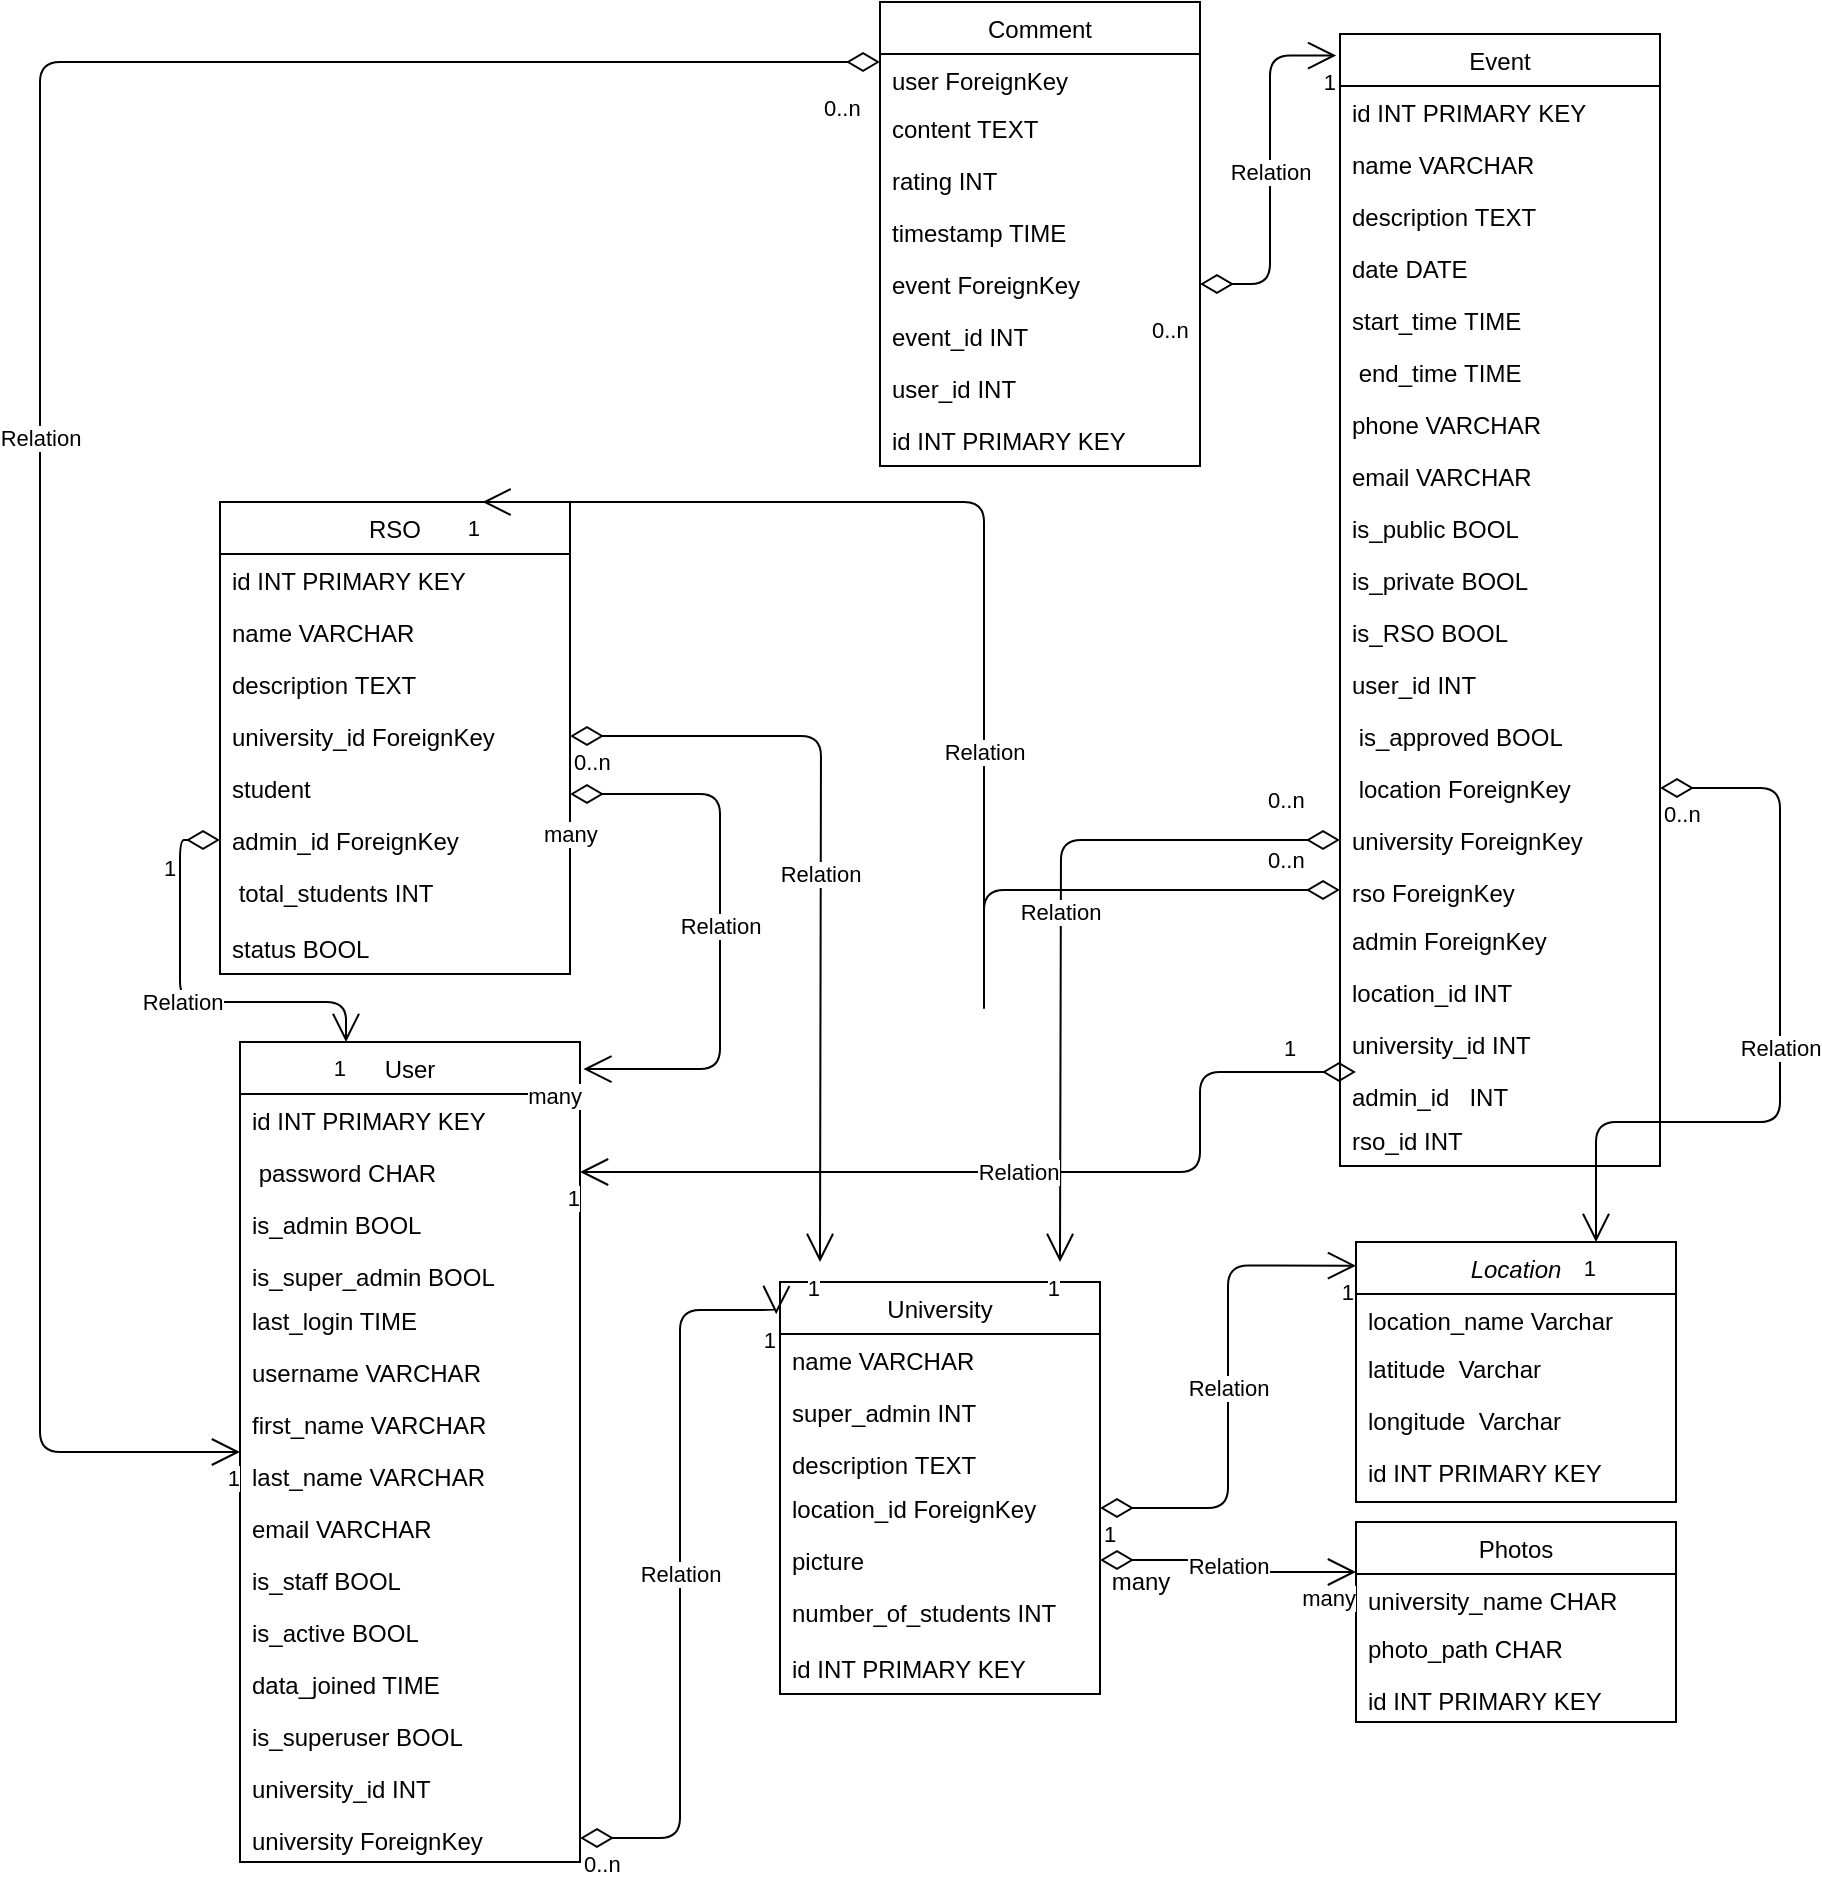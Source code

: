 <mxfile version="14.6.1" type="github">
  <diagram id="C5RBs43oDa-KdzZeNtuy" name="Page-1">
    <mxGraphModel dx="1914" dy="773" grid="1" gridSize="10" guides="1" tooltips="1" connect="1" arrows="1" fold="1" page="1" pageScale="1" pageWidth="827" pageHeight="1169" math="0" shadow="0">
      <root>
        <mxCell id="WIyWlLk6GJQsqaUBKTNV-0" />
        <mxCell id="WIyWlLk6GJQsqaUBKTNV-1" parent="WIyWlLk6GJQsqaUBKTNV-0" />
        <mxCell id="zkfFHV4jXpPFQw0GAbJ--0" value="Location" style="swimlane;fontStyle=2;align=center;verticalAlign=top;childLayout=stackLayout;horizontal=1;startSize=26;horizontalStack=0;resizeParent=1;resizeLast=0;collapsible=1;marginBottom=0;rounded=0;shadow=0;strokeWidth=1;" parent="WIyWlLk6GJQsqaUBKTNV-1" vertex="1">
          <mxGeometry x="608" y="660" width="160" height="130" as="geometry">
            <mxRectangle x="230" y="140" width="160" height="26" as="alternateBounds" />
          </mxGeometry>
        </mxCell>
        <mxCell id="zkfFHV4jXpPFQw0GAbJ--1" value="location_name Varchar" style="text;align=left;verticalAlign=top;spacingLeft=4;spacingRight=4;overflow=hidden;rotatable=0;points=[[0,0.5],[1,0.5]];portConstraint=eastwest;" parent="zkfFHV4jXpPFQw0GAbJ--0" vertex="1">
          <mxGeometry y="26" width="160" height="24" as="geometry" />
        </mxCell>
        <mxCell id="zkfFHV4jXpPFQw0GAbJ--2" value="latitude  Varchar" style="text;align=left;verticalAlign=top;spacingLeft=4;spacingRight=4;overflow=hidden;rotatable=0;points=[[0,0.5],[1,0.5]];portConstraint=eastwest;rounded=0;shadow=0;html=0;" parent="zkfFHV4jXpPFQw0GAbJ--0" vertex="1">
          <mxGeometry y="50" width="160" height="26" as="geometry" />
        </mxCell>
        <mxCell id="zkfFHV4jXpPFQw0GAbJ--3" value="longitude  Varchar" style="text;align=left;verticalAlign=top;spacingLeft=4;spacingRight=4;overflow=hidden;rotatable=0;points=[[0,0.5],[1,0.5]];portConstraint=eastwest;rounded=0;shadow=0;html=0;" parent="zkfFHV4jXpPFQw0GAbJ--0" vertex="1">
          <mxGeometry y="76" width="160" height="26" as="geometry" />
        </mxCell>
        <mxCell id="D5qPZTflFpGkJDpAW6bO-4" value="id INT PRIMARY KEY" style="text;strokeColor=none;fillColor=none;align=left;verticalAlign=top;spacingLeft=4;spacingRight=4;overflow=hidden;rotatable=0;points=[[0,0.5],[1,0.5]];portConstraint=eastwest;" vertex="1" parent="zkfFHV4jXpPFQw0GAbJ--0">
          <mxGeometry y="102" width="160" height="18" as="geometry" />
        </mxCell>
        <mxCell id="zkfFHV4jXpPFQw0GAbJ--6" value="Comment" style="swimlane;fontStyle=0;align=center;verticalAlign=top;childLayout=stackLayout;horizontal=1;startSize=26;horizontalStack=0;resizeParent=1;resizeLast=0;collapsible=1;marginBottom=0;rounded=0;shadow=0;strokeWidth=1;" parent="WIyWlLk6GJQsqaUBKTNV-1" vertex="1">
          <mxGeometry x="370" y="40" width="160" height="232" as="geometry">
            <mxRectangle x="130" y="380" width="160" height="26" as="alternateBounds" />
          </mxGeometry>
        </mxCell>
        <mxCell id="zkfFHV4jXpPFQw0GAbJ--7" value="user ForeignKey" style="text;align=left;verticalAlign=top;spacingLeft=4;spacingRight=4;overflow=hidden;rotatable=0;points=[[0,0.5],[1,0.5]];portConstraint=eastwest;" parent="zkfFHV4jXpPFQw0GAbJ--6" vertex="1">
          <mxGeometry y="26" width="160" height="24" as="geometry" />
        </mxCell>
        <mxCell id="zkfFHV4jXpPFQw0GAbJ--8" value="content TEXT" style="text;align=left;verticalAlign=top;spacingLeft=4;spacingRight=4;overflow=hidden;rotatable=0;points=[[0,0.5],[1,0.5]];portConstraint=eastwest;rounded=0;shadow=0;html=0;" parent="zkfFHV4jXpPFQw0GAbJ--6" vertex="1">
          <mxGeometry y="50" width="160" height="26" as="geometry" />
        </mxCell>
        <mxCell id="zkfFHV4jXpPFQw0GAbJ--11" value="rating INT" style="text;align=left;verticalAlign=top;spacingLeft=4;spacingRight=4;overflow=hidden;rotatable=0;points=[[0,0.5],[1,0.5]];portConstraint=eastwest;" parent="zkfFHV4jXpPFQw0GAbJ--6" vertex="1">
          <mxGeometry y="76" width="160" height="26" as="geometry" />
        </mxCell>
        <mxCell id="HM3rlEf0eVwTgFndGlFB-37" value="timestamp TIME" style="text;strokeColor=none;fillColor=none;align=left;verticalAlign=top;spacingLeft=4;spacingRight=4;overflow=hidden;rotatable=0;points=[[0,0.5],[1,0.5]];portConstraint=eastwest;" parent="zkfFHV4jXpPFQw0GAbJ--6" vertex="1">
          <mxGeometry y="102" width="160" height="26" as="geometry" />
        </mxCell>
        <mxCell id="HM3rlEf0eVwTgFndGlFB-38" value="event ForeignKey" style="text;strokeColor=none;fillColor=none;align=left;verticalAlign=top;spacingLeft=4;spacingRight=4;overflow=hidden;rotatable=0;points=[[0,0.5],[1,0.5]];portConstraint=eastwest;" parent="zkfFHV4jXpPFQw0GAbJ--6" vertex="1">
          <mxGeometry y="128" width="160" height="26" as="geometry" />
        </mxCell>
        <mxCell id="D5qPZTflFpGkJDpAW6bO-6" value="event_id INT" style="text;strokeColor=none;fillColor=none;align=left;verticalAlign=top;spacingLeft=4;spacingRight=4;overflow=hidden;rotatable=0;points=[[0,0.5],[1,0.5]];portConstraint=eastwest;" vertex="1" parent="zkfFHV4jXpPFQw0GAbJ--6">
          <mxGeometry y="154" width="160" height="26" as="geometry" />
        </mxCell>
        <mxCell id="D5qPZTflFpGkJDpAW6bO-7" value="user_id INT" style="text;strokeColor=none;fillColor=none;align=left;verticalAlign=top;spacingLeft=4;spacingRight=4;overflow=hidden;rotatable=0;points=[[0,0.5],[1,0.5]];portConstraint=eastwest;" vertex="1" parent="zkfFHV4jXpPFQw0GAbJ--6">
          <mxGeometry y="180" width="160" height="26" as="geometry" />
        </mxCell>
        <mxCell id="D5qPZTflFpGkJDpAW6bO-8" value="id INT PRIMARY KEY" style="text;strokeColor=none;fillColor=none;align=left;verticalAlign=top;spacingLeft=4;spacingRight=4;overflow=hidden;rotatable=0;points=[[0,0.5],[1,0.5]];portConstraint=eastwest;" vertex="1" parent="zkfFHV4jXpPFQw0GAbJ--6">
          <mxGeometry y="206" width="160" height="26" as="geometry" />
        </mxCell>
        <mxCell id="zkfFHV4jXpPFQw0GAbJ--13" value="Photos" style="swimlane;fontStyle=0;align=center;verticalAlign=top;childLayout=stackLayout;horizontal=1;startSize=26;horizontalStack=0;resizeParent=1;resizeLast=0;collapsible=1;marginBottom=0;rounded=0;shadow=0;strokeWidth=1;" parent="WIyWlLk6GJQsqaUBKTNV-1" vertex="1">
          <mxGeometry x="608" y="800" width="160" height="100" as="geometry">
            <mxRectangle x="290" y="590" width="170" height="26" as="alternateBounds" />
          </mxGeometry>
        </mxCell>
        <mxCell id="zkfFHV4jXpPFQw0GAbJ--14" value="university_name CHAR" style="text;align=left;verticalAlign=top;spacingLeft=4;spacingRight=4;overflow=hidden;rotatable=0;points=[[0,0.5],[1,0.5]];portConstraint=eastwest;" parent="zkfFHV4jXpPFQw0GAbJ--13" vertex="1">
          <mxGeometry y="26" width="160" height="24" as="geometry" />
        </mxCell>
        <mxCell id="HM3rlEf0eVwTgFndGlFB-47" value="photo_path CHAR" style="text;strokeColor=none;fillColor=none;align=left;verticalAlign=top;spacingLeft=4;spacingRight=4;overflow=hidden;rotatable=0;points=[[0,0.5],[1,0.5]];portConstraint=eastwest;" parent="zkfFHV4jXpPFQw0GAbJ--13" vertex="1">
          <mxGeometry y="50" width="160" height="26" as="geometry" />
        </mxCell>
        <mxCell id="D5qPZTflFpGkJDpAW6bO-9" value="id INT PRIMARY KEY" style="text;strokeColor=none;fillColor=none;align=left;verticalAlign=top;spacingLeft=4;spacingRight=4;overflow=hidden;rotatable=0;points=[[0,0.5],[1,0.5]];portConstraint=eastwest;" vertex="1" parent="zkfFHV4jXpPFQw0GAbJ--13">
          <mxGeometry y="76" width="160" height="24" as="geometry" />
        </mxCell>
        <mxCell id="zkfFHV4jXpPFQw0GAbJ--17" value="Event" style="swimlane;fontStyle=0;align=center;verticalAlign=top;childLayout=stackLayout;horizontal=1;startSize=26;horizontalStack=0;resizeParent=1;resizeLast=0;collapsible=1;marginBottom=0;rounded=0;shadow=0;strokeWidth=1;" parent="WIyWlLk6GJQsqaUBKTNV-1" vertex="1">
          <mxGeometry x="600" y="56" width="160" height="566" as="geometry">
            <mxRectangle x="508" y="120" width="160" height="26" as="alternateBounds" />
          </mxGeometry>
        </mxCell>
        <mxCell id="zkfFHV4jXpPFQw0GAbJ--19" value="id INT PRIMARY KEY" style="text;align=left;verticalAlign=top;spacingLeft=4;spacingRight=4;overflow=hidden;rotatable=0;points=[[0,0.5],[1,0.5]];portConstraint=eastwest;rounded=0;shadow=0;html=0;" parent="zkfFHV4jXpPFQw0GAbJ--17" vertex="1">
          <mxGeometry y="26" width="160" height="26" as="geometry" />
        </mxCell>
        <mxCell id="zkfFHV4jXpPFQw0GAbJ--20" value="name VARCHAR" style="text;align=left;verticalAlign=top;spacingLeft=4;spacingRight=4;overflow=hidden;rotatable=0;points=[[0,0.5],[1,0.5]];portConstraint=eastwest;rounded=0;shadow=0;html=0;" parent="zkfFHV4jXpPFQw0GAbJ--17" vertex="1">
          <mxGeometry y="52" width="160" height="26" as="geometry" />
        </mxCell>
        <mxCell id="zkfFHV4jXpPFQw0GAbJ--21" value="description TEXT" style="text;align=left;verticalAlign=top;spacingLeft=4;spacingRight=4;overflow=hidden;rotatable=0;points=[[0,0.5],[1,0.5]];portConstraint=eastwest;rounded=0;shadow=0;html=0;" parent="zkfFHV4jXpPFQw0GAbJ--17" vertex="1">
          <mxGeometry y="78" width="160" height="26" as="geometry" />
        </mxCell>
        <mxCell id="zkfFHV4jXpPFQw0GAbJ--22" value="date DATE" style="text;align=left;verticalAlign=top;spacingLeft=4;spacingRight=4;overflow=hidden;rotatable=0;points=[[0,0.5],[1,0.5]];portConstraint=eastwest;rounded=0;shadow=0;html=0;" parent="zkfFHV4jXpPFQw0GAbJ--17" vertex="1">
          <mxGeometry y="104" width="160" height="26" as="geometry" />
        </mxCell>
        <mxCell id="HM3rlEf0eVwTgFndGlFB-17" value="start_time TIME" style="text;strokeColor=none;fillColor=none;align=left;verticalAlign=top;spacingLeft=4;spacingRight=4;overflow=hidden;rotatable=0;points=[[0,0.5],[1,0.5]];portConstraint=eastwest;" parent="zkfFHV4jXpPFQw0GAbJ--17" vertex="1">
          <mxGeometry y="130" width="160" height="26" as="geometry" />
        </mxCell>
        <mxCell id="HM3rlEf0eVwTgFndGlFB-18" value=" end_time TIME" style="text;strokeColor=none;fillColor=none;align=left;verticalAlign=top;spacingLeft=4;spacingRight=4;overflow=hidden;rotatable=0;points=[[0,0.5],[1,0.5]];portConstraint=eastwest;" parent="zkfFHV4jXpPFQw0GAbJ--17" vertex="1">
          <mxGeometry y="156" width="160" height="26" as="geometry" />
        </mxCell>
        <mxCell id="HM3rlEf0eVwTgFndGlFB-19" value="phone VARCHAR" style="text;strokeColor=none;fillColor=none;align=left;verticalAlign=top;spacingLeft=4;spacingRight=4;overflow=hidden;rotatable=0;points=[[0,0.5],[1,0.5]];portConstraint=eastwest;" parent="zkfFHV4jXpPFQw0GAbJ--17" vertex="1">
          <mxGeometry y="182" width="160" height="26" as="geometry" />
        </mxCell>
        <mxCell id="HM3rlEf0eVwTgFndGlFB-20" value="email VARCHAR" style="text;strokeColor=none;fillColor=none;align=left;verticalAlign=top;spacingLeft=4;spacingRight=4;overflow=hidden;rotatable=0;points=[[0,0.5],[1,0.5]];portConstraint=eastwest;" parent="zkfFHV4jXpPFQw0GAbJ--17" vertex="1">
          <mxGeometry y="208" width="160" height="26" as="geometry" />
        </mxCell>
        <mxCell id="HM3rlEf0eVwTgFndGlFB-21" value="is_public BOOL" style="text;strokeColor=none;fillColor=none;align=left;verticalAlign=top;spacingLeft=4;spacingRight=4;overflow=hidden;rotatable=0;points=[[0,0.5],[1,0.5]];portConstraint=eastwest;" parent="zkfFHV4jXpPFQw0GAbJ--17" vertex="1">
          <mxGeometry y="234" width="160" height="26" as="geometry" />
        </mxCell>
        <mxCell id="HM3rlEf0eVwTgFndGlFB-24" value="is_private BOOL" style="text;strokeColor=none;fillColor=none;align=left;verticalAlign=top;spacingLeft=4;spacingRight=4;overflow=hidden;rotatable=0;points=[[0,0.5],[1,0.5]];portConstraint=eastwest;" parent="zkfFHV4jXpPFQw0GAbJ--17" vertex="1">
          <mxGeometry y="260" width="160" height="26" as="geometry" />
        </mxCell>
        <mxCell id="HM3rlEf0eVwTgFndGlFB-29" value="is_RSO BOOL" style="text;strokeColor=none;fillColor=none;align=left;verticalAlign=top;spacingLeft=4;spacingRight=4;overflow=hidden;rotatable=0;points=[[0,0.5],[1,0.5]];portConstraint=eastwest;" parent="zkfFHV4jXpPFQw0GAbJ--17" vertex="1">
          <mxGeometry y="286" width="160" height="26" as="geometry" />
        </mxCell>
        <mxCell id="HM3rlEf0eVwTgFndGlFB-30" value="user_id INT" style="text;strokeColor=none;fillColor=none;align=left;verticalAlign=top;spacingLeft=4;spacingRight=4;overflow=hidden;rotatable=0;points=[[0,0.5],[1,0.5]];portConstraint=eastwest;" parent="zkfFHV4jXpPFQw0GAbJ--17" vertex="1">
          <mxGeometry y="312" width="160" height="26" as="geometry" />
        </mxCell>
        <mxCell id="HM3rlEf0eVwTgFndGlFB-31" value=" is_approved BOOL" style="text;strokeColor=none;fillColor=none;align=left;verticalAlign=top;spacingLeft=4;spacingRight=4;overflow=hidden;rotatable=0;points=[[0,0.5],[1,0.5]];portConstraint=eastwest;" parent="zkfFHV4jXpPFQw0GAbJ--17" vertex="1">
          <mxGeometry y="338" width="160" height="26" as="geometry" />
        </mxCell>
        <mxCell id="HM3rlEf0eVwTgFndGlFB-32" value=" location ForeignKey" style="text;strokeColor=none;fillColor=none;align=left;verticalAlign=top;spacingLeft=4;spacingRight=4;overflow=hidden;rotatable=0;points=[[0,0.5],[1,0.5]];portConstraint=eastwest;" parent="zkfFHV4jXpPFQw0GAbJ--17" vertex="1">
          <mxGeometry y="364" width="160" height="26" as="geometry" />
        </mxCell>
        <mxCell id="HM3rlEf0eVwTgFndGlFB-33" value="university ForeignKey" style="text;strokeColor=none;fillColor=none;align=left;verticalAlign=top;spacingLeft=4;spacingRight=4;overflow=hidden;rotatable=0;points=[[0,0.5],[1,0.5]];portConstraint=eastwest;" parent="zkfFHV4jXpPFQw0GAbJ--17" vertex="1">
          <mxGeometry y="390" width="160" height="26" as="geometry" />
        </mxCell>
        <mxCell id="HM3rlEf0eVwTgFndGlFB-34" value="rso ForeignKey" style="text;strokeColor=none;fillColor=none;align=left;verticalAlign=top;spacingLeft=4;spacingRight=4;overflow=hidden;rotatable=0;points=[[0,0.5],[1,0.5]];portConstraint=eastwest;" parent="zkfFHV4jXpPFQw0GAbJ--17" vertex="1">
          <mxGeometry y="416" width="160" height="24" as="geometry" />
        </mxCell>
        <mxCell id="HM3rlEf0eVwTgFndGlFB-36" value="admin ForeignKey" style="text;strokeColor=none;fillColor=none;align=left;verticalAlign=top;spacingLeft=4;spacingRight=4;overflow=hidden;rotatable=0;points=[[0,0.5],[1,0.5]];portConstraint=eastwest;" parent="zkfFHV4jXpPFQw0GAbJ--17" vertex="1">
          <mxGeometry y="440" width="160" height="26" as="geometry" />
        </mxCell>
        <mxCell id="D5qPZTflFpGkJDpAW6bO-0" value="location_id INT" style="text;strokeColor=none;fillColor=none;align=left;verticalAlign=top;spacingLeft=4;spacingRight=4;overflow=hidden;rotatable=0;points=[[0,0.5],[1,0.5]];portConstraint=eastwest;" vertex="1" parent="zkfFHV4jXpPFQw0GAbJ--17">
          <mxGeometry y="466" width="160" height="26" as="geometry" />
        </mxCell>
        <mxCell id="D5qPZTflFpGkJDpAW6bO-1" value="university_id INT" style="text;strokeColor=none;fillColor=none;align=left;verticalAlign=top;spacingLeft=4;spacingRight=4;overflow=hidden;rotatable=0;points=[[0,0.5],[1,0.5]];portConstraint=eastwest;" vertex="1" parent="zkfFHV4jXpPFQw0GAbJ--17">
          <mxGeometry y="492" width="160" height="26" as="geometry" />
        </mxCell>
        <mxCell id="D5qPZTflFpGkJDpAW6bO-2" value="admin_id   INT" style="text;strokeColor=none;fillColor=none;align=left;verticalAlign=top;spacingLeft=4;spacingRight=4;overflow=hidden;rotatable=0;points=[[0,0.5],[1,0.5]];portConstraint=eastwest;" vertex="1" parent="zkfFHV4jXpPFQw0GAbJ--17">
          <mxGeometry y="518" width="160" height="22" as="geometry" />
        </mxCell>
        <mxCell id="D5qPZTflFpGkJDpAW6bO-3" value="rso_id INT" style="text;strokeColor=none;fillColor=none;align=left;verticalAlign=top;spacingLeft=4;spacingRight=4;overflow=hidden;rotatable=0;points=[[0,0.5],[1,0.5]];portConstraint=eastwest;" vertex="1" parent="zkfFHV4jXpPFQw0GAbJ--17">
          <mxGeometry y="540" width="160" height="26" as="geometry" />
        </mxCell>
        <mxCell id="HM3rlEf0eVwTgFndGlFB-8" value="RSO" style="swimlane;fontStyle=0;childLayout=stackLayout;horizontal=1;startSize=26;fillColor=none;horizontalStack=0;resizeParent=1;resizeParentMax=0;resizeLast=0;collapsible=1;marginBottom=0;" parent="WIyWlLk6GJQsqaUBKTNV-1" vertex="1">
          <mxGeometry x="40" y="290" width="175" height="236" as="geometry">
            <mxRectangle x="40" y="140" width="50" height="26" as="alternateBounds" />
          </mxGeometry>
        </mxCell>
        <mxCell id="HM3rlEf0eVwTgFndGlFB-10" value="id INT PRIMARY KEY" style="text;strokeColor=none;fillColor=none;align=left;verticalAlign=top;spacingLeft=4;spacingRight=4;overflow=hidden;rotatable=0;points=[[0,0.5],[1,0.5]];portConstraint=eastwest;" parent="HM3rlEf0eVwTgFndGlFB-8" vertex="1">
          <mxGeometry y="26" width="175" height="26" as="geometry" />
        </mxCell>
        <mxCell id="HM3rlEf0eVwTgFndGlFB-40" value="name VARCHAR" style="text;strokeColor=none;fillColor=none;align=left;verticalAlign=top;spacingLeft=4;spacingRight=4;overflow=hidden;rotatable=0;points=[[0,0.5],[1,0.5]];portConstraint=eastwest;" parent="HM3rlEf0eVwTgFndGlFB-8" vertex="1">
          <mxGeometry y="52" width="175" height="26" as="geometry" />
        </mxCell>
        <mxCell id="HM3rlEf0eVwTgFndGlFB-41" value="description TEXT" style="text;strokeColor=none;fillColor=none;align=left;verticalAlign=top;spacingLeft=4;spacingRight=4;overflow=hidden;rotatable=0;points=[[0,0.5],[1,0.5]];portConstraint=eastwest;" parent="HM3rlEf0eVwTgFndGlFB-8" vertex="1">
          <mxGeometry y="78" width="175" height="26" as="geometry" />
        </mxCell>
        <mxCell id="HM3rlEf0eVwTgFndGlFB-42" value="university_id ForeignKey" style="text;strokeColor=none;fillColor=none;align=left;verticalAlign=top;spacingLeft=4;spacingRight=4;overflow=hidden;rotatable=0;points=[[0,0.5],[1,0.5]];portConstraint=eastwest;" parent="HM3rlEf0eVwTgFndGlFB-8" vertex="1">
          <mxGeometry y="104" width="175" height="26" as="geometry" />
        </mxCell>
        <mxCell id="HM3rlEf0eVwTgFndGlFB-43" value="student " style="text;strokeColor=none;fillColor=none;align=left;verticalAlign=top;spacingLeft=4;spacingRight=4;overflow=hidden;rotatable=0;points=[[0,0.5],[1,0.5]];portConstraint=eastwest;" parent="HM3rlEf0eVwTgFndGlFB-8" vertex="1">
          <mxGeometry y="130" width="175" height="26" as="geometry" />
        </mxCell>
        <mxCell id="HM3rlEf0eVwTgFndGlFB-44" value="admin_id ForeignKey" style="text;strokeColor=none;fillColor=none;align=left;verticalAlign=top;spacingLeft=4;spacingRight=4;overflow=hidden;rotatable=0;points=[[0,0.5],[1,0.5]];portConstraint=eastwest;" parent="HM3rlEf0eVwTgFndGlFB-8" vertex="1">
          <mxGeometry y="156" width="175" height="26" as="geometry" />
        </mxCell>
        <mxCell id="HM3rlEf0eVwTgFndGlFB-45" value=" total_students INT" style="text;strokeColor=none;fillColor=none;align=left;verticalAlign=top;spacingLeft=4;spacingRight=4;overflow=hidden;rotatable=0;points=[[0,0.5],[1,0.5]];portConstraint=eastwest;" parent="HM3rlEf0eVwTgFndGlFB-8" vertex="1">
          <mxGeometry y="182" width="175" height="28" as="geometry" />
        </mxCell>
        <mxCell id="HM3rlEf0eVwTgFndGlFB-46" value="status BOOL" style="text;strokeColor=none;fillColor=none;align=left;verticalAlign=top;spacingLeft=4;spacingRight=4;overflow=hidden;rotatable=0;points=[[0,0.5],[1,0.5]];portConstraint=eastwest;" parent="HM3rlEf0eVwTgFndGlFB-8" vertex="1">
          <mxGeometry y="210" width="175" height="26" as="geometry" />
        </mxCell>
        <mxCell id="HM3rlEf0eVwTgFndGlFB-48" value="University" style="swimlane;fontStyle=0;childLayout=stackLayout;horizontal=1;startSize=26;fillColor=none;horizontalStack=0;resizeParent=1;resizeParentMax=0;resizeLast=0;collapsible=1;marginBottom=0;" parent="WIyWlLk6GJQsqaUBKTNV-1" vertex="1">
          <mxGeometry x="320" y="680" width="160" height="206" as="geometry" />
        </mxCell>
        <mxCell id="HM3rlEf0eVwTgFndGlFB-49" value="name VARCHAR" style="text;strokeColor=none;fillColor=none;align=left;verticalAlign=top;spacingLeft=4;spacingRight=4;overflow=hidden;rotatable=0;points=[[0,0.5],[1,0.5]];portConstraint=eastwest;" parent="HM3rlEf0eVwTgFndGlFB-48" vertex="1">
          <mxGeometry y="26" width="160" height="26" as="geometry" />
        </mxCell>
        <mxCell id="HM3rlEf0eVwTgFndGlFB-50" value="super_admin INT" style="text;strokeColor=none;fillColor=none;align=left;verticalAlign=top;spacingLeft=4;spacingRight=4;overflow=hidden;rotatable=0;points=[[0,0.5],[1,0.5]];portConstraint=eastwest;" parent="HM3rlEf0eVwTgFndGlFB-48" vertex="1">
          <mxGeometry y="52" width="160" height="26" as="geometry" />
        </mxCell>
        <mxCell id="HM3rlEf0eVwTgFndGlFB-51" value="description TEXT" style="text;strokeColor=none;fillColor=none;align=left;verticalAlign=top;spacingLeft=4;spacingRight=4;overflow=hidden;rotatable=0;points=[[0,0.5],[1,0.5]];portConstraint=eastwest;" parent="HM3rlEf0eVwTgFndGlFB-48" vertex="1">
          <mxGeometry y="78" width="160" height="22" as="geometry" />
        </mxCell>
        <mxCell id="HM3rlEf0eVwTgFndGlFB-53" value="location_id ForeignKey" style="text;strokeColor=none;fillColor=none;align=left;verticalAlign=top;spacingLeft=4;spacingRight=4;overflow=hidden;rotatable=0;points=[[0,0.5],[1,0.5]];portConstraint=eastwest;" parent="HM3rlEf0eVwTgFndGlFB-48" vertex="1">
          <mxGeometry y="100" width="160" height="26" as="geometry" />
        </mxCell>
        <mxCell id="HM3rlEf0eVwTgFndGlFB-54" value="picture" style="text;strokeColor=none;fillColor=none;align=left;verticalAlign=top;spacingLeft=4;spacingRight=4;overflow=hidden;rotatable=0;points=[[0,0.5],[1,0.5]];portConstraint=eastwest;" parent="HM3rlEf0eVwTgFndGlFB-48" vertex="1">
          <mxGeometry y="126" width="160" height="26" as="geometry" />
        </mxCell>
        <mxCell id="HM3rlEf0eVwTgFndGlFB-52" value="number_of_students INT" style="text;strokeColor=none;fillColor=none;align=left;verticalAlign=top;spacingLeft=4;spacingRight=4;overflow=hidden;rotatable=0;points=[[0,0.5],[1,0.5]];portConstraint=eastwest;" parent="HM3rlEf0eVwTgFndGlFB-48" vertex="1">
          <mxGeometry y="152" width="160" height="28" as="geometry" />
        </mxCell>
        <mxCell id="D5qPZTflFpGkJDpAW6bO-10" value="id INT PRIMARY KEY" style="text;strokeColor=none;fillColor=none;align=left;verticalAlign=top;spacingLeft=4;spacingRight=4;overflow=hidden;rotatable=0;points=[[0,0.5],[1,0.5]];portConstraint=eastwest;" vertex="1" parent="HM3rlEf0eVwTgFndGlFB-48">
          <mxGeometry y="180" width="160" height="26" as="geometry" />
        </mxCell>
        <mxCell id="HM3rlEf0eVwTgFndGlFB-55" value="Relation" style="endArrow=open;html=1;endSize=12;startArrow=diamondThin;startSize=14;startFill=0;edgeStyle=orthogonalEdgeStyle;exitX=1;exitY=0.5;exitDx=0;exitDy=0;entryX=0;entryY=0.25;entryDx=0;entryDy=0;" parent="WIyWlLk6GJQsqaUBKTNV-1" source="HM3rlEf0eVwTgFndGlFB-54" target="zkfFHV4jXpPFQw0GAbJ--13" edge="1">
          <mxGeometry relative="1" as="geometry">
            <mxPoint x="180" y="860" as="sourcePoint" />
            <mxPoint x="340" y="860" as="targetPoint" />
          </mxGeometry>
        </mxCell>
        <mxCell id="HM3rlEf0eVwTgFndGlFB-57" value="many" style="edgeLabel;resizable=0;html=1;align=right;verticalAlign=top;" parent="HM3rlEf0eVwTgFndGlFB-55" connectable="0" vertex="1">
          <mxGeometry x="1" relative="1" as="geometry" />
        </mxCell>
        <mxCell id="HM3rlEf0eVwTgFndGlFB-58" value="many" style="text;html=1;align=center;verticalAlign=middle;resizable=0;points=[];autosize=1;" parent="WIyWlLk6GJQsqaUBKTNV-1" vertex="1">
          <mxGeometry x="480" y="820" width="40" height="20" as="geometry" />
        </mxCell>
        <mxCell id="HM3rlEf0eVwTgFndGlFB-61" value="Relation" style="endArrow=open;html=1;endSize=12;startArrow=diamondThin;startSize=14;startFill=0;edgeStyle=orthogonalEdgeStyle;exitX=1;exitY=0.5;exitDx=0;exitDy=0;entryX=0;entryY=0.091;entryDx=0;entryDy=0;entryPerimeter=0;" parent="WIyWlLk6GJQsqaUBKTNV-1" source="HM3rlEf0eVwTgFndGlFB-53" target="zkfFHV4jXpPFQw0GAbJ--0" edge="1">
          <mxGeometry relative="1" as="geometry">
            <mxPoint x="180" y="860" as="sourcePoint" />
            <mxPoint x="340" y="860" as="targetPoint" />
          </mxGeometry>
        </mxCell>
        <mxCell id="HM3rlEf0eVwTgFndGlFB-62" value="1" style="edgeLabel;resizable=0;html=1;align=left;verticalAlign=top;" parent="HM3rlEf0eVwTgFndGlFB-61" connectable="0" vertex="1">
          <mxGeometry x="-1" relative="1" as="geometry" />
        </mxCell>
        <mxCell id="HM3rlEf0eVwTgFndGlFB-63" value="1" style="edgeLabel;resizable=0;html=1;align=right;verticalAlign=top;" parent="HM3rlEf0eVwTgFndGlFB-61" connectable="0" vertex="1">
          <mxGeometry x="1" relative="1" as="geometry" />
        </mxCell>
        <mxCell id="HM3rlEf0eVwTgFndGlFB-64" value="User" style="swimlane;fontStyle=0;childLayout=stackLayout;horizontal=1;startSize=26;fillColor=none;horizontalStack=0;resizeParent=1;resizeParentMax=0;resizeLast=0;collapsible=1;marginBottom=0;" parent="WIyWlLk6GJQsqaUBKTNV-1" vertex="1">
          <mxGeometry x="50" y="560" width="170" height="410" as="geometry" />
        </mxCell>
        <mxCell id="BkItz7Lvz-1f1_b_EHlM-0" value="id INT PRIMARY KEY" style="text;strokeColor=none;fillColor=none;align=left;verticalAlign=top;spacingLeft=4;spacingRight=4;overflow=hidden;rotatable=0;points=[[0,0.5],[1,0.5]];portConstraint=eastwest;" parent="HM3rlEf0eVwTgFndGlFB-64" vertex="1">
          <mxGeometry y="26" width="170" height="26" as="geometry" />
        </mxCell>
        <mxCell id="HM3rlEf0eVwTgFndGlFB-65" value=" password CHAR" style="text;strokeColor=none;fillColor=none;align=left;verticalAlign=top;spacingLeft=4;spacingRight=4;overflow=hidden;rotatable=0;points=[[0,0.5],[1,0.5]];portConstraint=eastwest;" parent="HM3rlEf0eVwTgFndGlFB-64" vertex="1">
          <mxGeometry y="52" width="170" height="26" as="geometry" />
        </mxCell>
        <mxCell id="HM3rlEf0eVwTgFndGlFB-66" value="is_admin BOOL" style="text;strokeColor=none;fillColor=none;align=left;verticalAlign=top;spacingLeft=4;spacingRight=4;overflow=hidden;rotatable=0;points=[[0,0.5],[1,0.5]];portConstraint=eastwest;" parent="HM3rlEf0eVwTgFndGlFB-64" vertex="1">
          <mxGeometry y="78" width="170" height="26" as="geometry" />
        </mxCell>
        <mxCell id="HM3rlEf0eVwTgFndGlFB-67" value="is_super_admin BOOL" style="text;strokeColor=none;fillColor=none;align=left;verticalAlign=top;spacingLeft=4;spacingRight=4;overflow=hidden;rotatable=0;points=[[0,0.5],[1,0.5]];portConstraint=eastwest;" parent="HM3rlEf0eVwTgFndGlFB-64" vertex="1">
          <mxGeometry y="104" width="170" height="22" as="geometry" />
        </mxCell>
        <mxCell id="BkItz7Lvz-1f1_b_EHlM-1" value="last_login TIME" style="text;strokeColor=none;fillColor=none;align=left;verticalAlign=top;spacingLeft=4;spacingRight=4;overflow=hidden;rotatable=0;points=[[0,0.5],[1,0.5]];portConstraint=eastwest;" parent="HM3rlEf0eVwTgFndGlFB-64" vertex="1">
          <mxGeometry y="126" width="170" height="26" as="geometry" />
        </mxCell>
        <mxCell id="BkItz7Lvz-1f1_b_EHlM-2" value="username VARCHAR" style="text;strokeColor=none;fillColor=none;align=left;verticalAlign=top;spacingLeft=4;spacingRight=4;overflow=hidden;rotatable=0;points=[[0,0.5],[1,0.5]];portConstraint=eastwest;" parent="HM3rlEf0eVwTgFndGlFB-64" vertex="1">
          <mxGeometry y="152" width="170" height="26" as="geometry" />
        </mxCell>
        <mxCell id="BkItz7Lvz-1f1_b_EHlM-3" value="first_name VARCHAR" style="text;strokeColor=none;fillColor=none;align=left;verticalAlign=top;spacingLeft=4;spacingRight=4;overflow=hidden;rotatable=0;points=[[0,0.5],[1,0.5]];portConstraint=eastwest;" parent="HM3rlEf0eVwTgFndGlFB-64" vertex="1">
          <mxGeometry y="178" width="170" height="26" as="geometry" />
        </mxCell>
        <mxCell id="BkItz7Lvz-1f1_b_EHlM-4" value="last_name VARCHAR" style="text;strokeColor=none;fillColor=none;align=left;verticalAlign=top;spacingLeft=4;spacingRight=4;overflow=hidden;rotatable=0;points=[[0,0.5],[1,0.5]];portConstraint=eastwest;" parent="HM3rlEf0eVwTgFndGlFB-64" vertex="1">
          <mxGeometry y="204" width="170" height="26" as="geometry" />
        </mxCell>
        <mxCell id="BkItz7Lvz-1f1_b_EHlM-5" value="email VARCHAR" style="text;strokeColor=none;fillColor=none;align=left;verticalAlign=top;spacingLeft=4;spacingRight=4;overflow=hidden;rotatable=0;points=[[0,0.5],[1,0.5]];portConstraint=eastwest;" parent="HM3rlEf0eVwTgFndGlFB-64" vertex="1">
          <mxGeometry y="230" width="170" height="26" as="geometry" />
        </mxCell>
        <mxCell id="BkItz7Lvz-1f1_b_EHlM-6" value="is_staff BOOL" style="text;strokeColor=none;fillColor=none;align=left;verticalAlign=top;spacingLeft=4;spacingRight=4;overflow=hidden;rotatable=0;points=[[0,0.5],[1,0.5]];portConstraint=eastwest;" parent="HM3rlEf0eVwTgFndGlFB-64" vertex="1">
          <mxGeometry y="256" width="170" height="26" as="geometry" />
        </mxCell>
        <mxCell id="BkItz7Lvz-1f1_b_EHlM-7" value="is_active BOOL" style="text;strokeColor=none;fillColor=none;align=left;verticalAlign=top;spacingLeft=4;spacingRight=4;overflow=hidden;rotatable=0;points=[[0,0.5],[1,0.5]];portConstraint=eastwest;" parent="HM3rlEf0eVwTgFndGlFB-64" vertex="1">
          <mxGeometry y="282" width="170" height="26" as="geometry" />
        </mxCell>
        <mxCell id="BkItz7Lvz-1f1_b_EHlM-10" value="data_joined TIME" style="text;strokeColor=none;fillColor=none;align=left;verticalAlign=top;spacingLeft=4;spacingRight=4;overflow=hidden;rotatable=0;points=[[0,0.5],[1,0.5]];portConstraint=eastwest;" parent="HM3rlEf0eVwTgFndGlFB-64" vertex="1">
          <mxGeometry y="308" width="170" height="26" as="geometry" />
        </mxCell>
        <mxCell id="BkItz7Lvz-1f1_b_EHlM-9" value="is_superuser BOOL" style="text;strokeColor=none;fillColor=none;align=left;verticalAlign=top;spacingLeft=4;spacingRight=4;overflow=hidden;rotatable=0;points=[[0,0.5],[1,0.5]];portConstraint=eastwest;" parent="HM3rlEf0eVwTgFndGlFB-64" vertex="1">
          <mxGeometry y="334" width="170" height="26" as="geometry" />
        </mxCell>
        <mxCell id="BkItz7Lvz-1f1_b_EHlM-8" value="university_id INT" style="text;strokeColor=none;fillColor=none;align=left;verticalAlign=top;spacingLeft=4;spacingRight=4;overflow=hidden;rotatable=0;points=[[0,0.5],[1,0.5]];portConstraint=eastwest;" parent="HM3rlEf0eVwTgFndGlFB-64" vertex="1">
          <mxGeometry y="360" width="170" height="26" as="geometry" />
        </mxCell>
        <mxCell id="HM3rlEf0eVwTgFndGlFB-68" value="university ForeignKey" style="text;strokeColor=none;fillColor=none;align=left;verticalAlign=top;spacingLeft=4;spacingRight=4;overflow=hidden;rotatable=0;points=[[0,0.5],[1,0.5]];portConstraint=eastwest;" parent="HM3rlEf0eVwTgFndGlFB-64" vertex="1">
          <mxGeometry y="386" width="170" height="24" as="geometry" />
        </mxCell>
        <mxCell id="HM3rlEf0eVwTgFndGlFB-69" value="Relation" style="endArrow=open;html=1;endSize=12;startArrow=diamondThin;startSize=14;startFill=0;edgeStyle=orthogonalEdgeStyle;exitX=1;exitY=0.5;exitDx=0;exitDy=0;entryX=-0.012;entryY=0.078;entryDx=0;entryDy=0;entryPerimeter=0;" parent="WIyWlLk6GJQsqaUBKTNV-1" source="HM3rlEf0eVwTgFndGlFB-68" target="HM3rlEf0eVwTgFndGlFB-48" edge="1">
          <mxGeometry relative="1" as="geometry">
            <mxPoint x="180" y="860" as="sourcePoint" />
            <mxPoint x="340" y="860" as="targetPoint" />
            <Array as="points">
              <mxPoint x="270" y="958" />
              <mxPoint x="270" y="694" />
            </Array>
          </mxGeometry>
        </mxCell>
        <mxCell id="HM3rlEf0eVwTgFndGlFB-70" value="0..n" style="edgeLabel;resizable=0;html=1;align=left;verticalAlign=top;" parent="HM3rlEf0eVwTgFndGlFB-69" connectable="0" vertex="1">
          <mxGeometry x="-1" relative="1" as="geometry" />
        </mxCell>
        <mxCell id="HM3rlEf0eVwTgFndGlFB-71" value="1" style="edgeLabel;resizable=0;html=1;align=right;verticalAlign=top;" parent="HM3rlEf0eVwTgFndGlFB-69" connectable="0" vertex="1">
          <mxGeometry x="1" relative="1" as="geometry" />
        </mxCell>
        <mxCell id="HM3rlEf0eVwTgFndGlFB-72" value="Relation" style="endArrow=open;html=1;endSize=12;startArrow=diamondThin;startSize=14;startFill=0;edgeStyle=orthogonalEdgeStyle;exitX=1;exitY=0.5;exitDx=0;exitDy=0;" parent="WIyWlLk6GJQsqaUBKTNV-1" source="HM3rlEf0eVwTgFndGlFB-42" edge="1">
          <mxGeometry relative="1" as="geometry">
            <mxPoint x="280" y="410" as="sourcePoint" />
            <mxPoint x="340" y="670" as="targetPoint" />
          </mxGeometry>
        </mxCell>
        <mxCell id="HM3rlEf0eVwTgFndGlFB-73" value="0..n" style="edgeLabel;resizable=0;html=1;align=left;verticalAlign=top;" parent="HM3rlEf0eVwTgFndGlFB-72" connectable="0" vertex="1">
          <mxGeometry x="-1" relative="1" as="geometry" />
        </mxCell>
        <mxCell id="HM3rlEf0eVwTgFndGlFB-74" value="1" style="edgeLabel;resizable=0;html=1;align=right;verticalAlign=top;" parent="HM3rlEf0eVwTgFndGlFB-72" connectable="0" vertex="1">
          <mxGeometry x="1" relative="1" as="geometry" />
        </mxCell>
        <mxCell id="HM3rlEf0eVwTgFndGlFB-79" value="Relation" style="endArrow=open;html=1;endSize=12;startArrow=diamondThin;startSize=14;startFill=0;edgeStyle=orthogonalEdgeStyle;exitX=0;exitY=0.5;exitDx=0;exitDy=0;entryX=0.75;entryY=0;entryDx=0;entryDy=0;" parent="WIyWlLk6GJQsqaUBKTNV-1" source="HM3rlEf0eVwTgFndGlFB-34" target="HM3rlEf0eVwTgFndGlFB-8" edge="1">
          <mxGeometry relative="1" as="geometry">
            <mxPoint x="410" y="510" as="sourcePoint" />
            <mxPoint x="570" y="510" as="targetPoint" />
            <Array as="points">
              <mxPoint x="422" y="548" />
              <mxPoint x="422" y="290" />
              <mxPoint x="191" y="290" />
            </Array>
          </mxGeometry>
        </mxCell>
        <mxCell id="HM3rlEf0eVwTgFndGlFB-80" value="0..n" style="edgeLabel;resizable=0;html=1;align=left;verticalAlign=top;" parent="HM3rlEf0eVwTgFndGlFB-79" connectable="0" vertex="1">
          <mxGeometry x="-1" relative="1" as="geometry">
            <mxPoint x="-38" y="-28" as="offset" />
          </mxGeometry>
        </mxCell>
        <mxCell id="HM3rlEf0eVwTgFndGlFB-81" value="1" style="edgeLabel;resizable=0;html=1;align=right;verticalAlign=top;" parent="HM3rlEf0eVwTgFndGlFB-79" connectable="0" vertex="1">
          <mxGeometry x="1" relative="1" as="geometry" />
        </mxCell>
        <mxCell id="HM3rlEf0eVwTgFndGlFB-83" value="Relation" style="endArrow=open;html=1;endSize=12;startArrow=diamondThin;startSize=14;startFill=0;edgeStyle=orthogonalEdgeStyle;exitX=1;exitY=0.5;exitDx=0;exitDy=0;entryX=0.75;entryY=0;entryDx=0;entryDy=0;" parent="WIyWlLk6GJQsqaUBKTNV-1" source="HM3rlEf0eVwTgFndGlFB-32" target="zkfFHV4jXpPFQw0GAbJ--0" edge="1">
          <mxGeometry relative="1" as="geometry">
            <mxPoint x="810" y="480" as="sourcePoint" />
            <mxPoint x="970" y="480" as="targetPoint" />
            <Array as="points">
              <mxPoint x="820" y="433" />
              <mxPoint x="820" y="600" />
              <mxPoint x="728" y="600" />
            </Array>
          </mxGeometry>
        </mxCell>
        <mxCell id="HM3rlEf0eVwTgFndGlFB-84" value="0..n" style="edgeLabel;resizable=0;html=1;align=left;verticalAlign=top;" parent="HM3rlEf0eVwTgFndGlFB-83" connectable="0" vertex="1">
          <mxGeometry x="-1" relative="1" as="geometry" />
        </mxCell>
        <mxCell id="HM3rlEf0eVwTgFndGlFB-85" value="1" style="edgeLabel;resizable=0;html=1;align=right;verticalAlign=top;" parent="HM3rlEf0eVwTgFndGlFB-83" connectable="0" vertex="1">
          <mxGeometry x="1" relative="1" as="geometry" />
        </mxCell>
        <mxCell id="HM3rlEf0eVwTgFndGlFB-86" value="Relation" style="endArrow=open;html=1;endSize=12;startArrow=diamondThin;startSize=14;startFill=0;edgeStyle=orthogonalEdgeStyle;exitX=0;exitY=0.5;exitDx=0;exitDy=0;" parent="WIyWlLk6GJQsqaUBKTNV-1" source="HM3rlEf0eVwTgFndGlFB-33" edge="1">
          <mxGeometry relative="1" as="geometry">
            <mxPoint x="430" y="600" as="sourcePoint" />
            <mxPoint x="460" y="670" as="targetPoint" />
          </mxGeometry>
        </mxCell>
        <mxCell id="HM3rlEf0eVwTgFndGlFB-87" value="0..n" style="edgeLabel;resizable=0;html=1;align=left;verticalAlign=top;" parent="HM3rlEf0eVwTgFndGlFB-86" connectable="0" vertex="1">
          <mxGeometry x="-1" relative="1" as="geometry">
            <mxPoint x="-38" y="-33" as="offset" />
          </mxGeometry>
        </mxCell>
        <mxCell id="HM3rlEf0eVwTgFndGlFB-88" value="1" style="edgeLabel;resizable=0;html=1;align=right;verticalAlign=top;" parent="HM3rlEf0eVwTgFndGlFB-86" connectable="0" vertex="1">
          <mxGeometry x="1" relative="1" as="geometry" />
        </mxCell>
        <mxCell id="HM3rlEf0eVwTgFndGlFB-89" value="Relation" style="endArrow=open;html=1;endSize=12;startArrow=diamondThin;startSize=14;startFill=0;edgeStyle=orthogonalEdgeStyle;exitX=1;exitY=0.5;exitDx=0;exitDy=0;entryX=-0.012;entryY=0.019;entryDx=0;entryDy=0;entryPerimeter=0;" parent="WIyWlLk6GJQsqaUBKTNV-1" source="HM3rlEf0eVwTgFndGlFB-38" target="zkfFHV4jXpPFQw0GAbJ--17" edge="1">
          <mxGeometry relative="1" as="geometry">
            <mxPoint x="621" y="80" as="sourcePoint" />
            <mxPoint x="560" y="-120" as="targetPoint" />
          </mxGeometry>
        </mxCell>
        <mxCell id="HM3rlEf0eVwTgFndGlFB-90" value="0..n" style="edgeLabel;resizable=0;html=1;align=left;verticalAlign=top;" parent="HM3rlEf0eVwTgFndGlFB-89" connectable="0" vertex="1">
          <mxGeometry x="-1" relative="1" as="geometry">
            <mxPoint x="-26" y="10" as="offset" />
          </mxGeometry>
        </mxCell>
        <mxCell id="HM3rlEf0eVwTgFndGlFB-91" value="1" style="edgeLabel;resizable=0;html=1;align=right;verticalAlign=top;" parent="HM3rlEf0eVwTgFndGlFB-89" connectable="0" vertex="1">
          <mxGeometry x="1" relative="1" as="geometry" />
        </mxCell>
        <mxCell id="HM3rlEf0eVwTgFndGlFB-92" value="Relation" style="endArrow=open;html=1;endSize=12;startArrow=diamondThin;startSize=14;startFill=0;edgeStyle=orthogonalEdgeStyle;exitX=0;exitY=0.5;exitDx=0;exitDy=0;" parent="WIyWlLk6GJQsqaUBKTNV-1" source="HM3rlEf0eVwTgFndGlFB-44" edge="1">
          <mxGeometry relative="1" as="geometry">
            <mxPoint x="370" y="660" as="sourcePoint" />
            <mxPoint x="103" y="560" as="targetPoint" />
            <Array as="points">
              <mxPoint x="20" y="459" />
              <mxPoint x="20" y="540" />
              <mxPoint x="103" y="540" />
              <mxPoint x="103" y="560" />
            </Array>
          </mxGeometry>
        </mxCell>
        <mxCell id="HM3rlEf0eVwTgFndGlFB-93" value="1" style="edgeLabel;resizable=0;html=1;align=left;verticalAlign=top;" parent="HM3rlEf0eVwTgFndGlFB-92" connectable="0" vertex="1">
          <mxGeometry x="-1" relative="1" as="geometry">
            <mxPoint x="-30" y="1" as="offset" />
          </mxGeometry>
        </mxCell>
        <mxCell id="HM3rlEf0eVwTgFndGlFB-94" value="1" style="edgeLabel;resizable=0;html=1;align=right;verticalAlign=top;" parent="HM3rlEf0eVwTgFndGlFB-92" connectable="0" vertex="1">
          <mxGeometry x="1" relative="1" as="geometry" />
        </mxCell>
        <mxCell id="HM3rlEf0eVwTgFndGlFB-95" value="Relation" style="endArrow=open;html=1;endSize=12;startArrow=diamondThin;startSize=14;startFill=0;edgeStyle=orthogonalEdgeStyle;exitX=0;exitY=0.5;exitDx=0;exitDy=0;entryX=1;entryY=0.5;entryDx=0;entryDy=0;" parent="WIyWlLk6GJQsqaUBKTNV-1" target="HM3rlEf0eVwTgFndGlFB-65" edge="1">
          <mxGeometry relative="1" as="geometry">
            <mxPoint x="608" y="575" as="sourcePoint" />
            <mxPoint x="220" y="660" as="targetPoint" />
            <Array as="points">
              <mxPoint x="530" y="575" />
              <mxPoint x="530" y="625" />
            </Array>
          </mxGeometry>
        </mxCell>
        <mxCell id="HM3rlEf0eVwTgFndGlFB-96" value="1" style="edgeLabel;resizable=0;html=1;align=left;verticalAlign=top;" parent="HM3rlEf0eVwTgFndGlFB-95" connectable="0" vertex="1">
          <mxGeometry x="-1" relative="1" as="geometry">
            <mxPoint x="-38" y="-25" as="offset" />
          </mxGeometry>
        </mxCell>
        <mxCell id="HM3rlEf0eVwTgFndGlFB-97" value="1" style="edgeLabel;resizable=0;html=1;align=right;verticalAlign=top;" parent="HM3rlEf0eVwTgFndGlFB-95" connectable="0" vertex="1">
          <mxGeometry x="1" relative="1" as="geometry" />
        </mxCell>
        <mxCell id="HM3rlEf0eVwTgFndGlFB-99" value="Relation" style="endArrow=open;html=1;endSize=12;startArrow=diamondThin;startSize=14;startFill=0;edgeStyle=orthogonalEdgeStyle;" parent="WIyWlLk6GJQsqaUBKTNV-1" target="HM3rlEf0eVwTgFndGlFB-64" edge="1" source="zkfFHV4jXpPFQw0GAbJ--7">
          <mxGeometry relative="1" as="geometry">
            <mxPoint x="360" y="130" as="sourcePoint" />
            <mxPoint x="610" y="480" as="targetPoint" />
            <Array as="points">
              <mxPoint x="-50" y="70" />
              <mxPoint x="-50" y="765" />
            </Array>
          </mxGeometry>
        </mxCell>
        <mxCell id="HM3rlEf0eVwTgFndGlFB-100" value="0..n" style="edgeLabel;resizable=0;html=1;align=left;verticalAlign=top;" parent="HM3rlEf0eVwTgFndGlFB-99" connectable="0" vertex="1">
          <mxGeometry x="-1" relative="1" as="geometry">
            <mxPoint x="-30" y="10" as="offset" />
          </mxGeometry>
        </mxCell>
        <mxCell id="HM3rlEf0eVwTgFndGlFB-101" value="1" style="edgeLabel;resizable=0;html=1;align=right;verticalAlign=top;" parent="HM3rlEf0eVwTgFndGlFB-99" connectable="0" vertex="1">
          <mxGeometry x="1" relative="1" as="geometry" />
        </mxCell>
        <mxCell id="HM3rlEf0eVwTgFndGlFB-75" value="Relation" style="endArrow=open;html=1;endSize=12;startArrow=diamondThin;startSize=14;startFill=0;edgeStyle=orthogonalEdgeStyle;entryX=1.01;entryY=0.033;entryDx=0;entryDy=0;entryPerimeter=0;" parent="WIyWlLk6GJQsqaUBKTNV-1" target="HM3rlEf0eVwTgFndGlFB-64" edge="1">
          <mxGeometry relative="1" as="geometry">
            <mxPoint x="215" y="436" as="sourcePoint" />
            <mxPoint x="233.06" y="574.04" as="targetPoint" />
            <Array as="points">
              <mxPoint x="290" y="436" />
              <mxPoint x="290" y="574" />
            </Array>
          </mxGeometry>
        </mxCell>
        <mxCell id="HM3rlEf0eVwTgFndGlFB-76" value="many" style="edgeLabel;resizable=0;html=1;align=left;verticalAlign=top;" parent="HM3rlEf0eVwTgFndGlFB-75" connectable="0" vertex="1">
          <mxGeometry x="-1" relative="1" as="geometry">
            <mxPoint x="-15" y="7" as="offset" />
          </mxGeometry>
        </mxCell>
        <mxCell id="HM3rlEf0eVwTgFndGlFB-77" value="many" style="edgeLabel;resizable=0;html=1;align=right;verticalAlign=top;" parent="HM3rlEf0eVwTgFndGlFB-75" connectable="0" vertex="1">
          <mxGeometry x="1" relative="1" as="geometry" />
        </mxCell>
      </root>
    </mxGraphModel>
  </diagram>
</mxfile>
